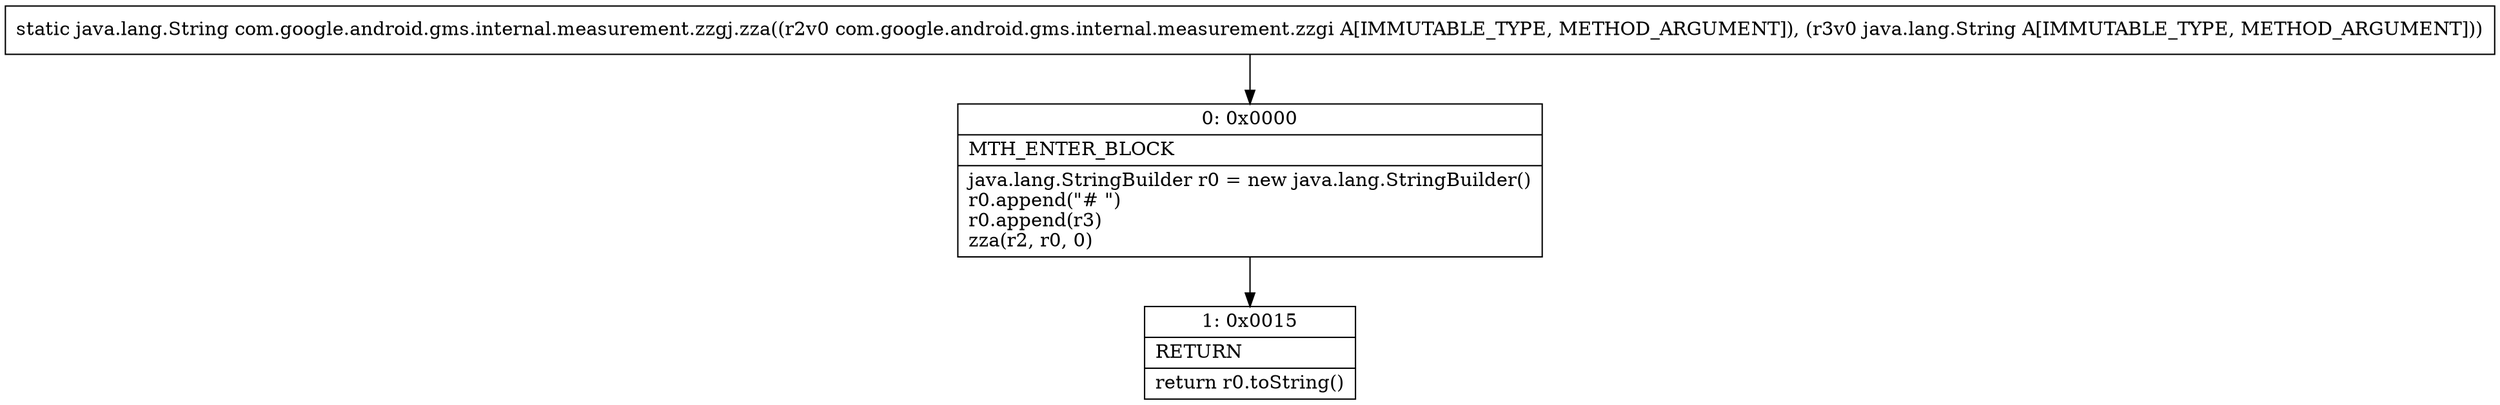 digraph "CFG forcom.google.android.gms.internal.measurement.zzgj.zza(Lcom\/google\/android\/gms\/internal\/measurement\/zzgi;Ljava\/lang\/String;)Ljava\/lang\/String;" {
Node_0 [shape=record,label="{0\:\ 0x0000|MTH_ENTER_BLOCK\l|java.lang.StringBuilder r0 = new java.lang.StringBuilder()\lr0.append(\"# \")\lr0.append(r3)\lzza(r2, r0, 0)\l}"];
Node_1 [shape=record,label="{1\:\ 0x0015|RETURN\l|return r0.toString()\l}"];
MethodNode[shape=record,label="{static java.lang.String com.google.android.gms.internal.measurement.zzgj.zza((r2v0 com.google.android.gms.internal.measurement.zzgi A[IMMUTABLE_TYPE, METHOD_ARGUMENT]), (r3v0 java.lang.String A[IMMUTABLE_TYPE, METHOD_ARGUMENT])) }"];
MethodNode -> Node_0;
Node_0 -> Node_1;
}

